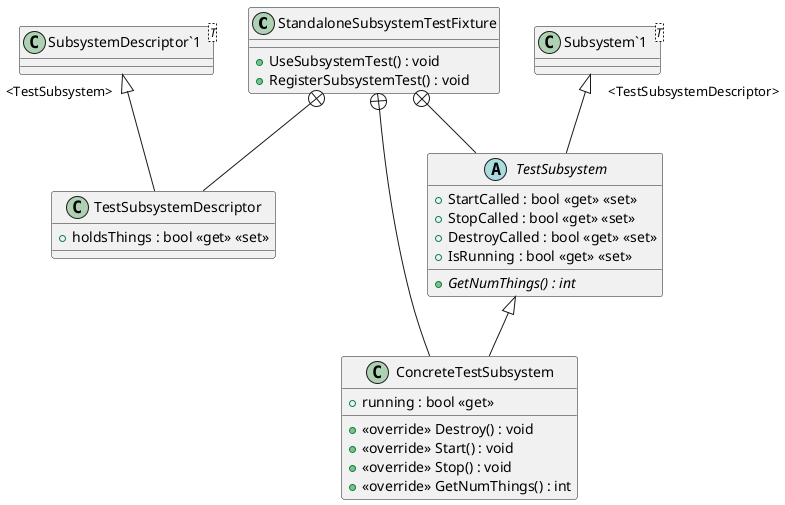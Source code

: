 @startuml
class StandaloneSubsystemTestFixture {
    + UseSubsystemTest() : void
    + RegisterSubsystemTest() : void
}
class TestSubsystemDescriptor {
    + holdsThings : bool <<get>> <<set>>
}
abstract class TestSubsystem {
    + StartCalled : bool <<get>> <<set>>
    + StopCalled : bool <<get>> <<set>>
    + DestroyCalled : bool <<get>> <<set>>
    + IsRunning : bool <<get>> <<set>>
    + {abstract} GetNumThings() : int
}
class ConcreteTestSubsystem {
    + <<override>> Destroy() : void
    + <<override>> Start() : void
    + <<override>> Stop() : void
    + running : bool <<get>>
    + <<override>> GetNumThings() : int
}
class "SubsystemDescriptor`1"<T> {
}
class "Subsystem`1"<T> {
}
StandaloneSubsystemTestFixture +-- TestSubsystemDescriptor
"SubsystemDescriptor`1" "<TestSubsystem>" <|-- TestSubsystemDescriptor
StandaloneSubsystemTestFixture +-- TestSubsystem
"Subsystem`1" "<TestSubsystemDescriptor>" <|-- TestSubsystem
StandaloneSubsystemTestFixture +-- ConcreteTestSubsystem
TestSubsystem <|-- ConcreteTestSubsystem
@enduml
